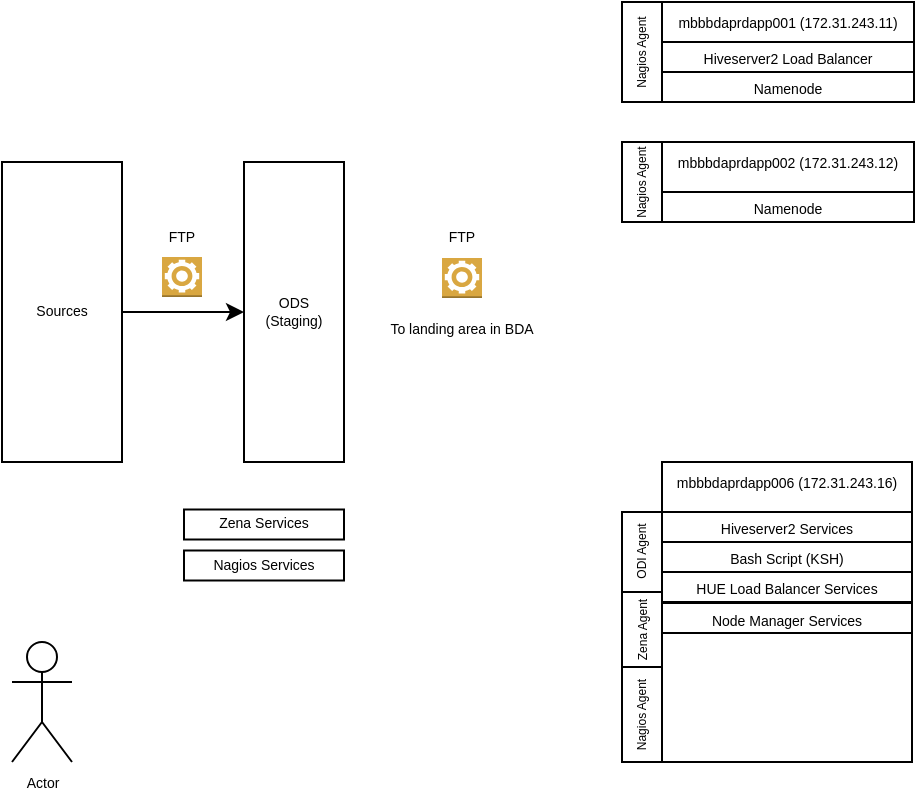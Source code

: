 <mxfile version="22.1.11" type="github">
  <diagram id="C5RBs43oDa-KdzZeNtuy" name="Page-1">
    <mxGraphModel dx="606" dy="300" grid="1" gridSize="10" guides="1" tooltips="1" connect="1" arrows="1" fold="1" page="1" pageScale="1" pageWidth="413" pageHeight="291" math="0" shadow="0">
      <root>
        <mxCell id="WIyWlLk6GJQsqaUBKTNV-0" />
        <mxCell id="WIyWlLk6GJQsqaUBKTNV-1" parent="WIyWlLk6GJQsqaUBKTNV-0" />
        <mxCell id="ZHkyda2_ylCRjAt9gWxV-0" value="&lt;font style=&quot;font-size: 7px;&quot;&gt;Zena Services&lt;/font&gt;" style="rounded=0;whiteSpace=wrap;html=1;fontSize=7;" parent="WIyWlLk6GJQsqaUBKTNV-1" vertex="1">
          <mxGeometry x="121" y="263.75" width="80" height="15" as="geometry" />
        </mxCell>
        <mxCell id="ZHkyda2_ylCRjAt9gWxV-1" value="&lt;font style=&quot;font-size: 7px;&quot;&gt;Nagios Services&lt;/font&gt;" style="rounded=0;whiteSpace=wrap;html=1;fontSize=7;" parent="WIyWlLk6GJQsqaUBKTNV-1" vertex="1">
          <mxGeometry x="121" y="284.25" width="80" height="15" as="geometry" />
        </mxCell>
        <mxCell id="PbRjBfNZ1IPVbh-uNb9a-10" value="" style="edgeStyle=orthogonalEdgeStyle;rounded=0;orthogonalLoop=1;jettySize=auto;html=1;entryX=0;entryY=0.5;entryDx=0;entryDy=0;exitX=1;exitY=0.5;exitDx=0;exitDy=0;fontSize=7;" edge="1" parent="WIyWlLk6GJQsqaUBKTNV-1" source="PbRjBfNZ1IPVbh-uNb9a-8" target="PbRjBfNZ1IPVbh-uNb9a-9">
          <mxGeometry relative="1" as="geometry" />
        </mxCell>
        <mxCell id="PbRjBfNZ1IPVbh-uNb9a-8" value="&lt;font style=&quot;font-size: 7px;&quot;&gt;Sources&lt;/font&gt;" style="rounded=0;whiteSpace=wrap;html=1;verticalAlign=middle;fontSize=7;" vertex="1" parent="WIyWlLk6GJQsqaUBKTNV-1">
          <mxGeometry x="30" y="90" width="60" height="150" as="geometry" />
        </mxCell>
        <mxCell id="PbRjBfNZ1IPVbh-uNb9a-9" value="&lt;font style=&quot;font-size: 7px;&quot;&gt;ODS&lt;br style=&quot;font-size: 7px;&quot;&gt;(Staging)&lt;/font&gt;" style="rounded=0;whiteSpace=wrap;html=1;fontSize=7;" vertex="1" parent="WIyWlLk6GJQsqaUBKTNV-1">
          <mxGeometry x="151" y="90" width="50" height="150" as="geometry" />
        </mxCell>
        <mxCell id="PbRjBfNZ1IPVbh-uNb9a-22" value="" style="group;fontSize=7;" vertex="1" connectable="0" parent="WIyWlLk6GJQsqaUBKTNV-1">
          <mxGeometry x="100" y="117.5" width="40" height="40" as="geometry" />
        </mxCell>
        <mxCell id="PbRjBfNZ1IPVbh-uNb9a-15" value="" style="outlineConnect=0;dashed=0;verticalLabelPosition=bottom;verticalAlign=top;align=center;html=1;shape=mxgraph.aws3.worker;fillColor=#D9A741;gradientColor=none;fontSize=7;" vertex="1" parent="PbRjBfNZ1IPVbh-uNb9a-22">
          <mxGeometry x="10" y="20" width="20" height="20" as="geometry" />
        </mxCell>
        <mxCell id="PbRjBfNZ1IPVbh-uNb9a-20" value="&lt;font style=&quot;font-size: 7px;&quot;&gt;FTP&lt;/font&gt;" style="text;html=1;strokeColor=none;fillColor=none;align=center;verticalAlign=middle;whiteSpace=wrap;rounded=0;fontSize=7;" vertex="1" parent="PbRjBfNZ1IPVbh-uNb9a-22">
          <mxGeometry width="40" height="20" as="geometry" />
        </mxCell>
        <mxCell id="PbRjBfNZ1IPVbh-uNb9a-25" value="" style="group;fontSize=7;" vertex="1" connectable="0" parent="WIyWlLk6GJQsqaUBKTNV-1">
          <mxGeometry x="240" y="118" width="40" height="40" as="geometry" />
        </mxCell>
        <mxCell id="PbRjBfNZ1IPVbh-uNb9a-26" value="" style="outlineConnect=0;dashed=0;verticalLabelPosition=bottom;verticalAlign=top;align=center;html=1;shape=mxgraph.aws3.worker;fillColor=#D9A741;gradientColor=none;fontSize=7;" vertex="1" parent="PbRjBfNZ1IPVbh-uNb9a-25">
          <mxGeometry x="10" y="20" width="20" height="20" as="geometry" />
        </mxCell>
        <mxCell id="PbRjBfNZ1IPVbh-uNb9a-27" value="&lt;font style=&quot;font-size: 7px;&quot;&gt;FTP&lt;/font&gt;" style="text;html=1;strokeColor=none;fillColor=none;align=center;verticalAlign=middle;whiteSpace=wrap;rounded=0;fontSize=7;" vertex="1" parent="PbRjBfNZ1IPVbh-uNb9a-25">
          <mxGeometry width="40" height="20" as="geometry" />
        </mxCell>
        <mxCell id="PbRjBfNZ1IPVbh-uNb9a-59" value="&lt;font style=&quot;font-size: 7px;&quot;&gt;To landing area in BDA&lt;/font&gt;" style="text;html=1;strokeColor=none;fillColor=none;align=center;verticalAlign=middle;whiteSpace=wrap;rounded=0;fontSize=7;" vertex="1" parent="WIyWlLk6GJQsqaUBKTNV-1">
          <mxGeometry x="210" y="164" width="100" height="20" as="geometry" />
        </mxCell>
        <mxCell id="ZHkyda2_ylCRjAt9gWxV-2" value="&lt;font style=&quot;font-size: 7px;&quot;&gt;mbbbdaprdapp006&amp;nbsp;(172.31.243.16)&lt;/font&gt;" style="rounded=0;whiteSpace=wrap;html=1;imageVerticalAlign=top;verticalAlign=top;container=0;fontSize=7;" parent="WIyWlLk6GJQsqaUBKTNV-1" vertex="1">
          <mxGeometry x="360" y="240" width="125" height="150" as="geometry" />
        </mxCell>
        <mxCell id="ZHkyda2_ylCRjAt9gWxV-3" value="&lt;font style=&quot;font-size: 6px;&quot;&gt;Zena Agent&lt;/font&gt;" style="rounded=0;whiteSpace=wrap;html=1;verticalAlign=middle;container=0;fontSize=7;horizontal=0;" parent="WIyWlLk6GJQsqaUBKTNV-1" vertex="1">
          <mxGeometry x="340" y="305" width="20" height="37.5" as="geometry" />
        </mxCell>
        <mxCell id="ZHkyda2_ylCRjAt9gWxV-4" value="&lt;font style=&quot;font-size: 6px;&quot;&gt;Nagios Agent&lt;/font&gt;" style="rounded=0;whiteSpace=wrap;html=1;verticalAlign=middle;container=0;fontSize=7;horizontal=0;" parent="WIyWlLk6GJQsqaUBKTNV-1" vertex="1">
          <mxGeometry x="340" y="342.5" width="20" height="47.5" as="geometry" />
        </mxCell>
        <mxCell id="ZHkyda2_ylCRjAt9gWxV-5" value="&lt;font style=&quot;font-size: 6px;&quot;&gt;ODI Agent&lt;/font&gt;" style="rounded=0;html=1;verticalAlign=middle;container=0;fontSize=7;horizontal=0;" parent="WIyWlLk6GJQsqaUBKTNV-1" vertex="1">
          <mxGeometry x="340" y="265" width="20" height="40" as="geometry" />
        </mxCell>
        <mxCell id="PbRjBfNZ1IPVbh-uNb9a-76" value="&lt;span style=&quot;font-size: 7px;&quot;&gt;Bash Script (KSH)&lt;/span&gt;" style="rounded=0;whiteSpace=wrap;html=1;verticalAlign=bottom;container=0;fontSize=7;" vertex="1" parent="WIyWlLk6GJQsqaUBKTNV-1">
          <mxGeometry x="360" y="280" width="125" height="15" as="geometry" />
        </mxCell>
        <mxCell id="PbRjBfNZ1IPVbh-uNb9a-66" value="&lt;font style=&quot;font-size: 7px;&quot;&gt;&lt;font style=&quot;font-size: 7px;&quot;&gt;mbbbdaprdapp001&amp;nbsp;(172.31.243.11)&lt;/font&gt;&lt;br style=&quot;font-size: 7px;&quot;&gt;&lt;/font&gt;" style="rounded=0;whiteSpace=wrap;html=1;verticalAlign=top;container=0;fontSize=7;" vertex="1" parent="WIyWlLk6GJQsqaUBKTNV-1">
          <mxGeometry x="360" y="10" width="126" height="50" as="geometry" />
        </mxCell>
        <mxCell id="PbRjBfNZ1IPVbh-uNb9a-67" value="&lt;font style=&quot;font-size: 6px;&quot;&gt;Nagios Agent&lt;/font&gt;" style="rounded=0;whiteSpace=wrap;html=1;verticalAlign=middle;container=0;fontSize=6;horizontal=0;" vertex="1" parent="WIyWlLk6GJQsqaUBKTNV-1">
          <mxGeometry x="340" y="10" width="20" height="50" as="geometry" />
        </mxCell>
        <mxCell id="PbRjBfNZ1IPVbh-uNb9a-69" value="&lt;font style=&quot;font-size: 7px;&quot;&gt;&lt;font style=&quot;font-size: 7px;&quot;&gt;mbbbdaprdapp002&amp;nbsp;(172.31.243.12)&lt;/font&gt;&lt;br style=&quot;font-size: 7px;&quot;&gt;&lt;/font&gt;" style="rounded=0;whiteSpace=wrap;html=1;verticalAlign=top;fontSize=7;horizontal=1;" vertex="1" parent="WIyWlLk6GJQsqaUBKTNV-1">
          <mxGeometry x="360" y="80" width="126" height="40" as="geometry" />
        </mxCell>
        <mxCell id="PbRjBfNZ1IPVbh-uNb9a-70" value="&lt;font style=&quot;font-size: 6px;&quot;&gt;Nagios Agent&lt;/font&gt;" style="rounded=0;whiteSpace=wrap;html=1;verticalAlign=middle;container=0;fontSize=6;horizontal=0;" vertex="1" parent="WIyWlLk6GJQsqaUBKTNV-1">
          <mxGeometry x="340" y="80" width="20" height="40" as="geometry" />
        </mxCell>
        <mxCell id="PbRjBfNZ1IPVbh-uNb9a-85" value="&lt;span style=&quot;font-size: 7px;&quot;&gt;Hiveserver2 Services&lt;/span&gt;" style="rounded=0;whiteSpace=wrap;html=1;verticalAlign=bottom;container=0;fontSize=7;" vertex="1" parent="WIyWlLk6GJQsqaUBKTNV-1">
          <mxGeometry x="360" y="265" width="125" height="15" as="geometry" />
        </mxCell>
        <mxCell id="PbRjBfNZ1IPVbh-uNb9a-86" value="&lt;font style=&quot;font-size: 7px;&quot;&gt;Hiveserver2 Load Balancer&lt;/font&gt;" style="rounded=0;whiteSpace=wrap;html=1;verticalAlign=bottom;container=0;fontSize=7;" vertex="1" parent="WIyWlLk6GJQsqaUBKTNV-1">
          <mxGeometry x="360" y="30" width="126" height="15" as="geometry" />
        </mxCell>
        <mxCell id="PbRjBfNZ1IPVbh-uNb9a-88" value="&lt;span style=&quot;font-size: 7px;&quot;&gt;Namenode&lt;/span&gt;" style="rounded=0;whiteSpace=wrap;html=1;verticalAlign=bottom;container=0;fontSize=7;" vertex="1" parent="WIyWlLk6GJQsqaUBKTNV-1">
          <mxGeometry x="360" y="45" width="126" height="15" as="geometry" />
        </mxCell>
        <mxCell id="PbRjBfNZ1IPVbh-uNb9a-89" value="&lt;font style=&quot;font-size: 7px;&quot;&gt;Namenode&lt;/font&gt;" style="rounded=0;whiteSpace=wrap;html=1;verticalAlign=bottom;container=0;fontSize=7;" vertex="1" parent="WIyWlLk6GJQsqaUBKTNV-1">
          <mxGeometry x="360" y="105" width="126" height="15" as="geometry" />
        </mxCell>
        <mxCell id="PbRjBfNZ1IPVbh-uNb9a-90" value="Actor" style="shape=umlActor;verticalLabelPosition=bottom;verticalAlign=top;html=1;outlineConnect=0;fontSize=7;" vertex="1" parent="WIyWlLk6GJQsqaUBKTNV-1">
          <mxGeometry x="35" y="330" width="30" height="60" as="geometry" />
        </mxCell>
        <mxCell id="PbRjBfNZ1IPVbh-uNb9a-91" value="&lt;span style=&quot;font-size: 7px;&quot;&gt;HUE Load Balancer Services&lt;/span&gt;" style="rounded=0;whiteSpace=wrap;html=1;verticalAlign=bottom;container=0;fontSize=7;" vertex="1" parent="WIyWlLk6GJQsqaUBKTNV-1">
          <mxGeometry x="360" y="295" width="125" height="15" as="geometry" />
        </mxCell>
        <mxCell id="PbRjBfNZ1IPVbh-uNb9a-92" value="&lt;span style=&quot;font-size: 7px;&quot;&gt;Node Manager Services&lt;/span&gt;" style="rounded=0;whiteSpace=wrap;html=1;verticalAlign=bottom;container=0;fontSize=7;" vertex="1" parent="WIyWlLk6GJQsqaUBKTNV-1">
          <mxGeometry x="360" y="310.5" width="125" height="15" as="geometry" />
        </mxCell>
      </root>
    </mxGraphModel>
  </diagram>
</mxfile>
